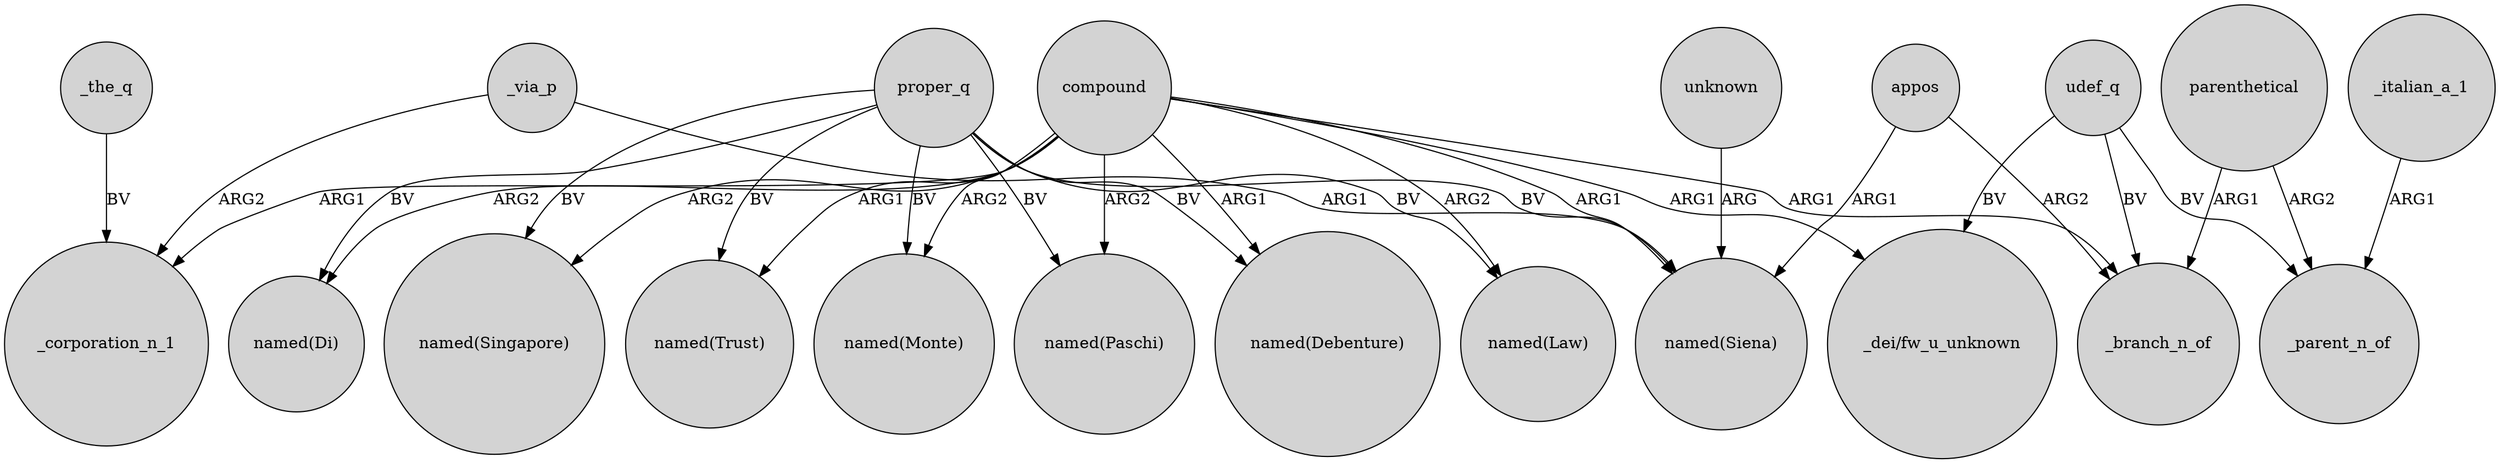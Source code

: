 digraph {
	node [shape=circle style=filled]
	_via_p -> _corporation_n_1 [label=ARG2]
	compound -> "named(Debenture)" [label=ARG1]
	udef_q -> _branch_n_of [label=BV]
	appos -> _branch_n_of [label=ARG2]
	appos -> "named(Siena)" [label=ARG1]
	compound -> "named(Monte)" [label=ARG2]
	compound -> "named(Paschi)" [label=ARG2]
	udef_q -> _parent_n_of [label=BV]
	compound -> _branch_n_of [label=ARG1]
	proper_q -> "named(Monte)" [label=BV]
	_the_q -> _corporation_n_1 [label=BV]
	compound -> "named(Singapore)" [label=ARG2]
	compound -> "named(Trust)" [label=ARG1]
	proper_q -> "named(Law)" [label=BV]
	udef_q -> "_dei/fw_u_unknown" [label=BV]
	proper_q -> "named(Paschi)" [label=BV]
	proper_q -> "named(Di)" [label=BV]
	_italian_a_1 -> _parent_n_of [label=ARG1]
	_via_p -> "named(Siena)" [label=ARG1]
	proper_q -> "named(Trust)" [label=BV]
	parenthetical -> _parent_n_of [label=ARG2]
	compound -> _corporation_n_1 [label=ARG1]
	proper_q -> "named(Singapore)" [label=BV]
	parenthetical -> _branch_n_of [label=ARG1]
	compound -> "named(Di)" [label=ARG2]
	proper_q -> "named(Siena)" [label=BV]
	proper_q -> "named(Debenture)" [label=BV]
	unknown -> "named(Siena)" [label=ARG]
	compound -> "_dei/fw_u_unknown" [label=ARG1]
	compound -> "named(Law)" [label=ARG2]
	compound -> "named(Siena)" [label=ARG1]
}
